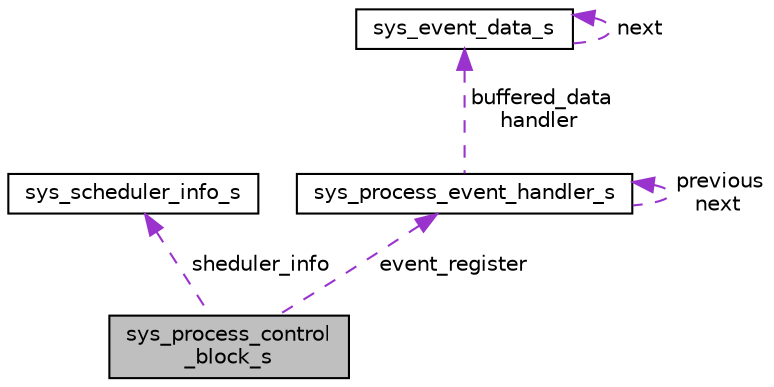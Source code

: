 digraph "sys_process_control_block_s"
{
  edge [fontname="Helvetica",fontsize="10",labelfontname="Helvetica",labelfontsize="10"];
  node [fontname="Helvetica",fontsize="10",shape=record];
  Node1 [label="sys_process_control\l_block_s",height=0.2,width=0.4,color="black", fillcolor="grey75", style="filled", fontcolor="black"];
  Node2 -> Node1 [dir="back",color="darkorchid3",fontsize="10",style="dashed",label=" sheduler_info" ,fontname="Helvetica"];
  Node2 [label="sys_scheduler_info_s",height=0.2,width=0.4,color="black", fillcolor="white", style="filled",URL="$dd/da1/structsys__scheduler__info__s.html",tooltip="The scheduling information for each process. "];
  Node3 -> Node1 [dir="back",color="darkorchid3",fontsize="10",style="dashed",label=" event_register" ,fontname="Helvetica"];
  Node3 [label="sys_process_event_handler_s",height=0.2,width=0.4,color="black", fillcolor="white", style="filled",URL="$dc/dfe/structsys__process__event__handler__s.html",tooltip="Double linked list element of process event-handlers. "];
  Node4 -> Node3 [dir="back",color="darkorchid3",fontsize="10",style="dashed",label=" buffered_data\nhandler" ,fontname="Helvetica"];
  Node4 [label="sys_event_data_s",height=0.2,width=0.4,color="black", fillcolor="white", style="filled",URL="$d9/d85/structsys__event__data__s.html",tooltip="It is a single linked list element and contains data of an occurred event. "];
  Node4 -> Node4 [dir="back",color="darkorchid3",fontsize="10",style="dashed",label=" next" ,fontname="Helvetica"];
  Node3 -> Node3 [dir="back",color="darkorchid3",fontsize="10",style="dashed",label=" previous\nnext" ,fontname="Helvetica"];
}
